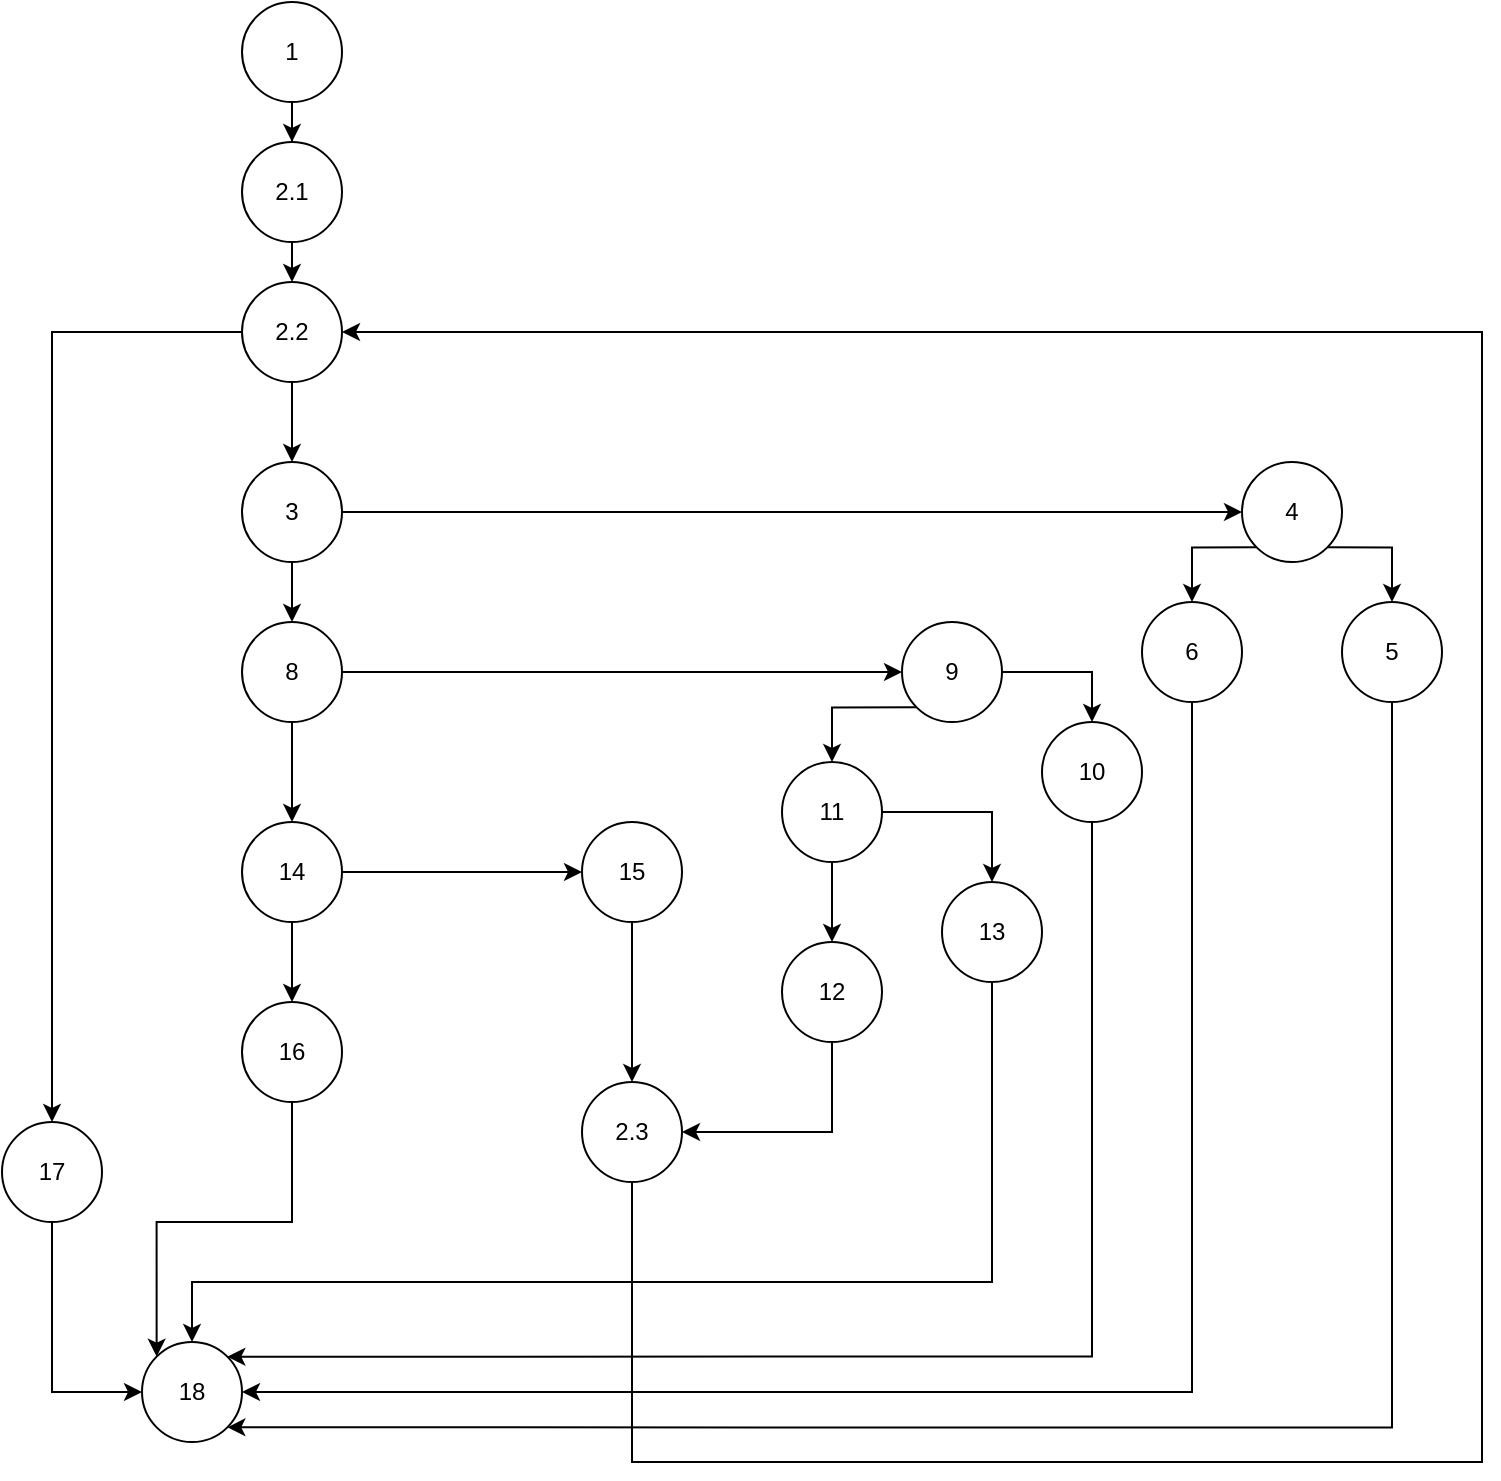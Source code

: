 <mxfile version="14.7.3" type="device"><diagram id="AP-So1Jm1jxx6o2LoL-v" name="Page-1"><mxGraphModel dx="1290" dy="588" grid="1" gridSize="10" guides="1" tooltips="1" connect="1" arrows="1" fold="1" page="1" pageScale="1" pageWidth="850" pageHeight="1100" math="0" shadow="0"><root><mxCell id="0"/><mxCell id="1" parent="0"/><mxCell id="KwVh6hzRRyCUVdGHzzOB-11" style="edgeStyle=orthogonalEdgeStyle;rounded=0;orthogonalLoop=1;jettySize=auto;html=1;exitX=0.5;exitY=1;exitDx=0;exitDy=0;entryX=0.5;entryY=0;entryDx=0;entryDy=0;" edge="1" parent="1" source="KwVh6hzRRyCUVdGHzzOB-1" target="KwVh6hzRRyCUVdGHzzOB-5"><mxGeometry relative="1" as="geometry"/></mxCell><mxCell id="KwVh6hzRRyCUVdGHzzOB-1" value="2.1" style="ellipse;whiteSpace=wrap;html=1;aspect=fixed;" vertex="1" parent="1"><mxGeometry x="180" y="100" width="50" height="50" as="geometry"/></mxCell><mxCell id="KwVh6hzRRyCUVdGHzzOB-10" style="edgeStyle=orthogonalEdgeStyle;rounded=0;orthogonalLoop=1;jettySize=auto;html=1;exitX=0.5;exitY=1;exitDx=0;exitDy=0;" edge="1" parent="1" source="KwVh6hzRRyCUVdGHzzOB-3" target="KwVh6hzRRyCUVdGHzzOB-1"><mxGeometry relative="1" as="geometry"/></mxCell><mxCell id="KwVh6hzRRyCUVdGHzzOB-3" value="1" style="ellipse;whiteSpace=wrap;html=1;aspect=fixed;" vertex="1" parent="1"><mxGeometry x="180" y="30" width="50" height="50" as="geometry"/></mxCell><mxCell id="KwVh6hzRRyCUVdGHzzOB-80" value="" style="edgeStyle=orthogonalEdgeStyle;rounded=0;orthogonalLoop=1;jettySize=auto;html=1;" edge="1" parent="1" source="KwVh6hzRRyCUVdGHzzOB-5" target="KwVh6hzRRyCUVdGHzzOB-79"><mxGeometry relative="1" as="geometry"/></mxCell><mxCell id="KwVh6hzRRyCUVdGHzzOB-83" value="" style="edgeStyle=orthogonalEdgeStyle;rounded=0;orthogonalLoop=1;jettySize=auto;html=1;" edge="1" parent="1" source="KwVh6hzRRyCUVdGHzzOB-5" target="KwVh6hzRRyCUVdGHzzOB-82"><mxGeometry relative="1" as="geometry"/></mxCell><mxCell id="KwVh6hzRRyCUVdGHzzOB-5" value="2.2" style="ellipse;whiteSpace=wrap;html=1;aspect=fixed;" vertex="1" parent="1"><mxGeometry x="180" y="170" width="50" height="50" as="geometry"/></mxCell><mxCell id="KwVh6hzRRyCUVdGHzzOB-87" value="" style="edgeStyle=orthogonalEdgeStyle;rounded=0;orthogonalLoop=1;jettySize=auto;html=1;" edge="1" parent="1" source="KwVh6hzRRyCUVdGHzzOB-79" target="KwVh6hzRRyCUVdGHzzOB-86"><mxGeometry relative="1" as="geometry"/></mxCell><mxCell id="KwVh6hzRRyCUVdGHzzOB-89" value="" style="edgeStyle=orthogonalEdgeStyle;rounded=0;orthogonalLoop=1;jettySize=auto;html=1;" edge="1" parent="1" source="KwVh6hzRRyCUVdGHzzOB-79" target="KwVh6hzRRyCUVdGHzzOB-88"><mxGeometry relative="1" as="geometry"/></mxCell><mxCell id="KwVh6hzRRyCUVdGHzzOB-79" value="3" style="ellipse;whiteSpace=wrap;html=1;aspect=fixed;" vertex="1" parent="1"><mxGeometry x="180" y="260" width="50" height="50" as="geometry"/></mxCell><mxCell id="KwVh6hzRRyCUVdGHzzOB-85" style="edgeStyle=orthogonalEdgeStyle;rounded=0;orthogonalLoop=1;jettySize=auto;html=1;exitX=0.5;exitY=1;exitDx=0;exitDy=0;entryX=0;entryY=0.5;entryDx=0;entryDy=0;" edge="1" parent="1" source="KwVh6hzRRyCUVdGHzzOB-82" target="KwVh6hzRRyCUVdGHzzOB-84"><mxGeometry relative="1" as="geometry"/></mxCell><mxCell id="KwVh6hzRRyCUVdGHzzOB-82" value="17" style="ellipse;whiteSpace=wrap;html=1;aspect=fixed;" vertex="1" parent="1"><mxGeometry x="60" y="590" width="50" height="50" as="geometry"/></mxCell><mxCell id="KwVh6hzRRyCUVdGHzzOB-84" value="18" style="ellipse;whiteSpace=wrap;html=1;aspect=fixed;" vertex="1" parent="1"><mxGeometry x="130" y="700" width="50" height="50" as="geometry"/></mxCell><mxCell id="KwVh6hzRRyCUVdGHzzOB-102" value="" style="edgeStyle=orthogonalEdgeStyle;rounded=0;orthogonalLoop=1;jettySize=auto;html=1;exitX=1;exitY=1;exitDx=0;exitDy=0;entryX=0.5;entryY=0;entryDx=0;entryDy=0;" edge="1" parent="1" source="KwVh6hzRRyCUVdGHzzOB-86" target="KwVh6hzRRyCUVdGHzzOB-101"><mxGeometry relative="1" as="geometry"><Array as="points"><mxPoint x="755" y="303"/></Array></mxGeometry></mxCell><mxCell id="KwVh6hzRRyCUVdGHzzOB-106" value="" style="edgeStyle=orthogonalEdgeStyle;rounded=0;orthogonalLoop=1;jettySize=auto;html=1;exitX=0;exitY=1;exitDx=0;exitDy=0;" edge="1" parent="1" source="KwVh6hzRRyCUVdGHzzOB-86" target="KwVh6hzRRyCUVdGHzzOB-105"><mxGeometry relative="1" as="geometry"><Array as="points"><mxPoint x="655" y="303"/></Array></mxGeometry></mxCell><mxCell id="KwVh6hzRRyCUVdGHzzOB-86" value="4" style="ellipse;whiteSpace=wrap;html=1;aspect=fixed;" vertex="1" parent="1"><mxGeometry x="680" y="260" width="50" height="50" as="geometry"/></mxCell><mxCell id="KwVh6hzRRyCUVdGHzzOB-91" value="" style="edgeStyle=orthogonalEdgeStyle;rounded=0;orthogonalLoop=1;jettySize=auto;html=1;" edge="1" parent="1" source="KwVh6hzRRyCUVdGHzzOB-88" target="KwVh6hzRRyCUVdGHzzOB-90"><mxGeometry relative="1" as="geometry"/></mxCell><mxCell id="KwVh6hzRRyCUVdGHzzOB-93" value="" style="edgeStyle=orthogonalEdgeStyle;rounded=0;orthogonalLoop=1;jettySize=auto;html=1;" edge="1" parent="1" source="KwVh6hzRRyCUVdGHzzOB-88" target="KwVh6hzRRyCUVdGHzzOB-92"><mxGeometry relative="1" as="geometry"/></mxCell><mxCell id="KwVh6hzRRyCUVdGHzzOB-88" value="8" style="ellipse;whiteSpace=wrap;html=1;aspect=fixed;" vertex="1" parent="1"><mxGeometry x="180" y="340" width="50" height="50" as="geometry"/></mxCell><mxCell id="KwVh6hzRRyCUVdGHzzOB-108" value="" style="edgeStyle=orthogonalEdgeStyle;rounded=0;orthogonalLoop=1;jettySize=auto;html=1;entryX=0.5;entryY=0;entryDx=0;entryDy=0;entryPerimeter=0;" edge="1" parent="1" source="KwVh6hzRRyCUVdGHzzOB-90" target="KwVh6hzRRyCUVdGHzzOB-107"><mxGeometry relative="1" as="geometry"/></mxCell><mxCell id="KwVh6hzRRyCUVdGHzzOB-110" value="" style="edgeStyle=orthogonalEdgeStyle;rounded=0;orthogonalLoop=1;jettySize=auto;html=1;exitX=0;exitY=1;exitDx=0;exitDy=0;" edge="1" parent="1" source="KwVh6hzRRyCUVdGHzzOB-90" target="KwVh6hzRRyCUVdGHzzOB-109"><mxGeometry relative="1" as="geometry"/></mxCell><mxCell id="KwVh6hzRRyCUVdGHzzOB-90" value="9" style="ellipse;whiteSpace=wrap;html=1;aspect=fixed;" vertex="1" parent="1"><mxGeometry x="510" y="340" width="50" height="50" as="geometry"/></mxCell><mxCell id="KwVh6hzRRyCUVdGHzzOB-95" value="" style="edgeStyle=orthogonalEdgeStyle;rounded=0;orthogonalLoop=1;jettySize=auto;html=1;" edge="1" parent="1" source="KwVh6hzRRyCUVdGHzzOB-92" target="KwVh6hzRRyCUVdGHzzOB-94"><mxGeometry relative="1" as="geometry"/></mxCell><mxCell id="KwVh6hzRRyCUVdGHzzOB-97" value="" style="edgeStyle=orthogonalEdgeStyle;rounded=0;orthogonalLoop=1;jettySize=auto;html=1;" edge="1" parent="1" source="KwVh6hzRRyCUVdGHzzOB-92" target="KwVh6hzRRyCUVdGHzzOB-96"><mxGeometry relative="1" as="geometry"/></mxCell><mxCell id="KwVh6hzRRyCUVdGHzzOB-92" value="14" style="ellipse;whiteSpace=wrap;html=1;aspect=fixed;" vertex="1" parent="1"><mxGeometry x="180" y="440" width="50" height="50" as="geometry"/></mxCell><mxCell id="KwVh6hzRRyCUVdGHzzOB-117" value="" style="edgeStyle=orthogonalEdgeStyle;rounded=0;orthogonalLoop=1;jettySize=auto;html=1;" edge="1" parent="1" source="KwVh6hzRRyCUVdGHzzOB-94" target="KwVh6hzRRyCUVdGHzzOB-116"><mxGeometry relative="1" as="geometry"/></mxCell><mxCell id="KwVh6hzRRyCUVdGHzzOB-94" value="15" style="ellipse;whiteSpace=wrap;html=1;aspect=fixed;" vertex="1" parent="1"><mxGeometry x="350" y="440" width="50" height="50" as="geometry"/></mxCell><mxCell id="KwVh6hzRRyCUVdGHzzOB-98" style="edgeStyle=orthogonalEdgeStyle;rounded=0;orthogonalLoop=1;jettySize=auto;html=1;exitX=0.5;exitY=1;exitDx=0;exitDy=0;entryX=0;entryY=0;entryDx=0;entryDy=0;" edge="1" parent="1" source="KwVh6hzRRyCUVdGHzzOB-96" target="KwVh6hzRRyCUVdGHzzOB-84"><mxGeometry relative="1" as="geometry"><Array as="points"><mxPoint x="205" y="640"/><mxPoint x="137" y="640"/></Array></mxGeometry></mxCell><mxCell id="KwVh6hzRRyCUVdGHzzOB-96" value="16" style="ellipse;whiteSpace=wrap;html=1;aspect=fixed;" vertex="1" parent="1"><mxGeometry x="180" y="530" width="50" height="50" as="geometry"/></mxCell><mxCell id="KwVh6hzRRyCUVdGHzzOB-122" style="edgeStyle=orthogonalEdgeStyle;rounded=0;orthogonalLoop=1;jettySize=auto;html=1;exitX=0.5;exitY=1;exitDx=0;exitDy=0;entryX=1;entryY=1;entryDx=0;entryDy=0;" edge="1" parent="1" source="KwVh6hzRRyCUVdGHzzOB-101" target="KwVh6hzRRyCUVdGHzzOB-84"><mxGeometry relative="1" as="geometry"><mxPoint x="480" y="790" as="targetPoint"/><Array as="points"><mxPoint x="755" y="743"/></Array></mxGeometry></mxCell><mxCell id="KwVh6hzRRyCUVdGHzzOB-101" value="5" style="ellipse;whiteSpace=wrap;html=1;aspect=fixed;" vertex="1" parent="1"><mxGeometry x="730" y="330" width="50" height="50" as="geometry"/></mxCell><mxCell id="KwVh6hzRRyCUVdGHzzOB-121" style="edgeStyle=orthogonalEdgeStyle;rounded=0;orthogonalLoop=1;jettySize=auto;html=1;exitX=0.5;exitY=1;exitDx=0;exitDy=0;entryX=1;entryY=0.5;entryDx=0;entryDy=0;" edge="1" parent="1" source="KwVh6hzRRyCUVdGHzzOB-105" target="KwVh6hzRRyCUVdGHzzOB-84"><mxGeometry relative="1" as="geometry"/></mxCell><mxCell id="KwVh6hzRRyCUVdGHzzOB-105" value="6" style="ellipse;whiteSpace=wrap;html=1;aspect=fixed;" vertex="1" parent="1"><mxGeometry x="630" y="330" width="50" height="50" as="geometry"/></mxCell><mxCell id="KwVh6hzRRyCUVdGHzzOB-120" style="edgeStyle=orthogonalEdgeStyle;rounded=0;orthogonalLoop=1;jettySize=auto;html=1;exitX=0.5;exitY=1;exitDx=0;exitDy=0;entryX=1;entryY=0;entryDx=0;entryDy=0;" edge="1" parent="1" source="KwVh6hzRRyCUVdGHzzOB-107" target="KwVh6hzRRyCUVdGHzzOB-84"><mxGeometry relative="1" as="geometry"><Array as="points"><mxPoint x="605" y="707"/></Array></mxGeometry></mxCell><mxCell id="KwVh6hzRRyCUVdGHzzOB-107" value="10" style="ellipse;whiteSpace=wrap;html=1;aspect=fixed;" vertex="1" parent="1"><mxGeometry x="580" y="390" width="50" height="50" as="geometry"/></mxCell><mxCell id="KwVh6hzRRyCUVdGHzzOB-115" value="" style="edgeStyle=orthogonalEdgeStyle;rounded=0;orthogonalLoop=1;jettySize=auto;html=1;" edge="1" parent="1" source="KwVh6hzRRyCUVdGHzzOB-109" target="KwVh6hzRRyCUVdGHzzOB-114"><mxGeometry relative="1" as="geometry"/></mxCell><mxCell id="KwVh6hzRRyCUVdGHzzOB-124" style="edgeStyle=orthogonalEdgeStyle;rounded=0;orthogonalLoop=1;jettySize=auto;html=1;exitX=0.5;exitY=1;exitDx=0;exitDy=0;entryX=0.5;entryY=0;entryDx=0;entryDy=0;" edge="1" parent="1" source="KwVh6hzRRyCUVdGHzzOB-109" target="KwVh6hzRRyCUVdGHzzOB-112"><mxGeometry relative="1" as="geometry"/></mxCell><mxCell id="KwVh6hzRRyCUVdGHzzOB-109" value="11" style="ellipse;whiteSpace=wrap;html=1;aspect=fixed;" vertex="1" parent="1"><mxGeometry x="450" y="410" width="50" height="50" as="geometry"/></mxCell><mxCell id="KwVh6hzRRyCUVdGHzzOB-118" style="edgeStyle=orthogonalEdgeStyle;rounded=0;orthogonalLoop=1;jettySize=auto;html=1;exitX=0.5;exitY=1;exitDx=0;exitDy=0;entryX=1;entryY=0.5;entryDx=0;entryDy=0;" edge="1" parent="1" source="KwVh6hzRRyCUVdGHzzOB-112" target="KwVh6hzRRyCUVdGHzzOB-116"><mxGeometry relative="1" as="geometry"/></mxCell><mxCell id="KwVh6hzRRyCUVdGHzzOB-112" value="12" style="ellipse;whiteSpace=wrap;html=1;aspect=fixed;" vertex="1" parent="1"><mxGeometry x="450" y="500" width="50" height="50" as="geometry"/></mxCell><mxCell id="KwVh6hzRRyCUVdGHzzOB-119" style="edgeStyle=orthogonalEdgeStyle;rounded=0;orthogonalLoop=1;jettySize=auto;html=1;exitX=0.5;exitY=1;exitDx=0;exitDy=0;entryX=0.5;entryY=0;entryDx=0;entryDy=0;" edge="1" parent="1" source="KwVh6hzRRyCUVdGHzzOB-114" target="KwVh6hzRRyCUVdGHzzOB-84"><mxGeometry relative="1" as="geometry"><Array as="points"><mxPoint x="555" y="670"/><mxPoint x="155" y="670"/></Array></mxGeometry></mxCell><mxCell id="KwVh6hzRRyCUVdGHzzOB-114" value="13" style="ellipse;whiteSpace=wrap;html=1;aspect=fixed;" vertex="1" parent="1"><mxGeometry x="530" y="470" width="50" height="50" as="geometry"/></mxCell><mxCell id="KwVh6hzRRyCUVdGHzzOB-123" style="edgeStyle=orthogonalEdgeStyle;rounded=0;orthogonalLoop=1;jettySize=auto;html=1;exitX=0.5;exitY=1;exitDx=0;exitDy=0;entryX=1;entryY=0.5;entryDx=0;entryDy=0;" edge="1" parent="1" source="KwVh6hzRRyCUVdGHzzOB-116" target="KwVh6hzRRyCUVdGHzzOB-5"><mxGeometry relative="1" as="geometry"><Array as="points"><mxPoint x="375" y="760"/><mxPoint x="800" y="760"/><mxPoint x="800" y="195"/></Array></mxGeometry></mxCell><mxCell id="KwVh6hzRRyCUVdGHzzOB-116" value="2.3" style="ellipse;whiteSpace=wrap;html=1;aspect=fixed;" vertex="1" parent="1"><mxGeometry x="350" y="570" width="50" height="50" as="geometry"/></mxCell></root></mxGraphModel></diagram></mxfile>